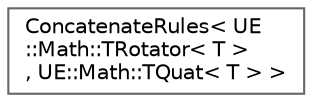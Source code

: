 digraph "Graphical Class Hierarchy"
{
 // INTERACTIVE_SVG=YES
 // LATEX_PDF_SIZE
  bgcolor="transparent";
  edge [fontname=Helvetica,fontsize=10,labelfontname=Helvetica,labelfontsize=10];
  node [fontname=Helvetica,fontsize=10,shape=box,height=0.2,width=0.4];
  rankdir="LR";
  Node0 [id="Node000000",label="ConcatenateRules\< UE\l::Math::TRotator\< T \>\l, UE::Math::TQuat\< T \> \>",height=0.2,width=0.4,color="grey40", fillcolor="white", style="filled",URL="$d2/ddf/structConcatenateRules_3_01UE_1_1Math_1_1TRotator_3_01T_01_4_00_01UE_1_1Math_1_1TQuat_3_01T_01_4_01_4.html",tooltip=" "];
}
